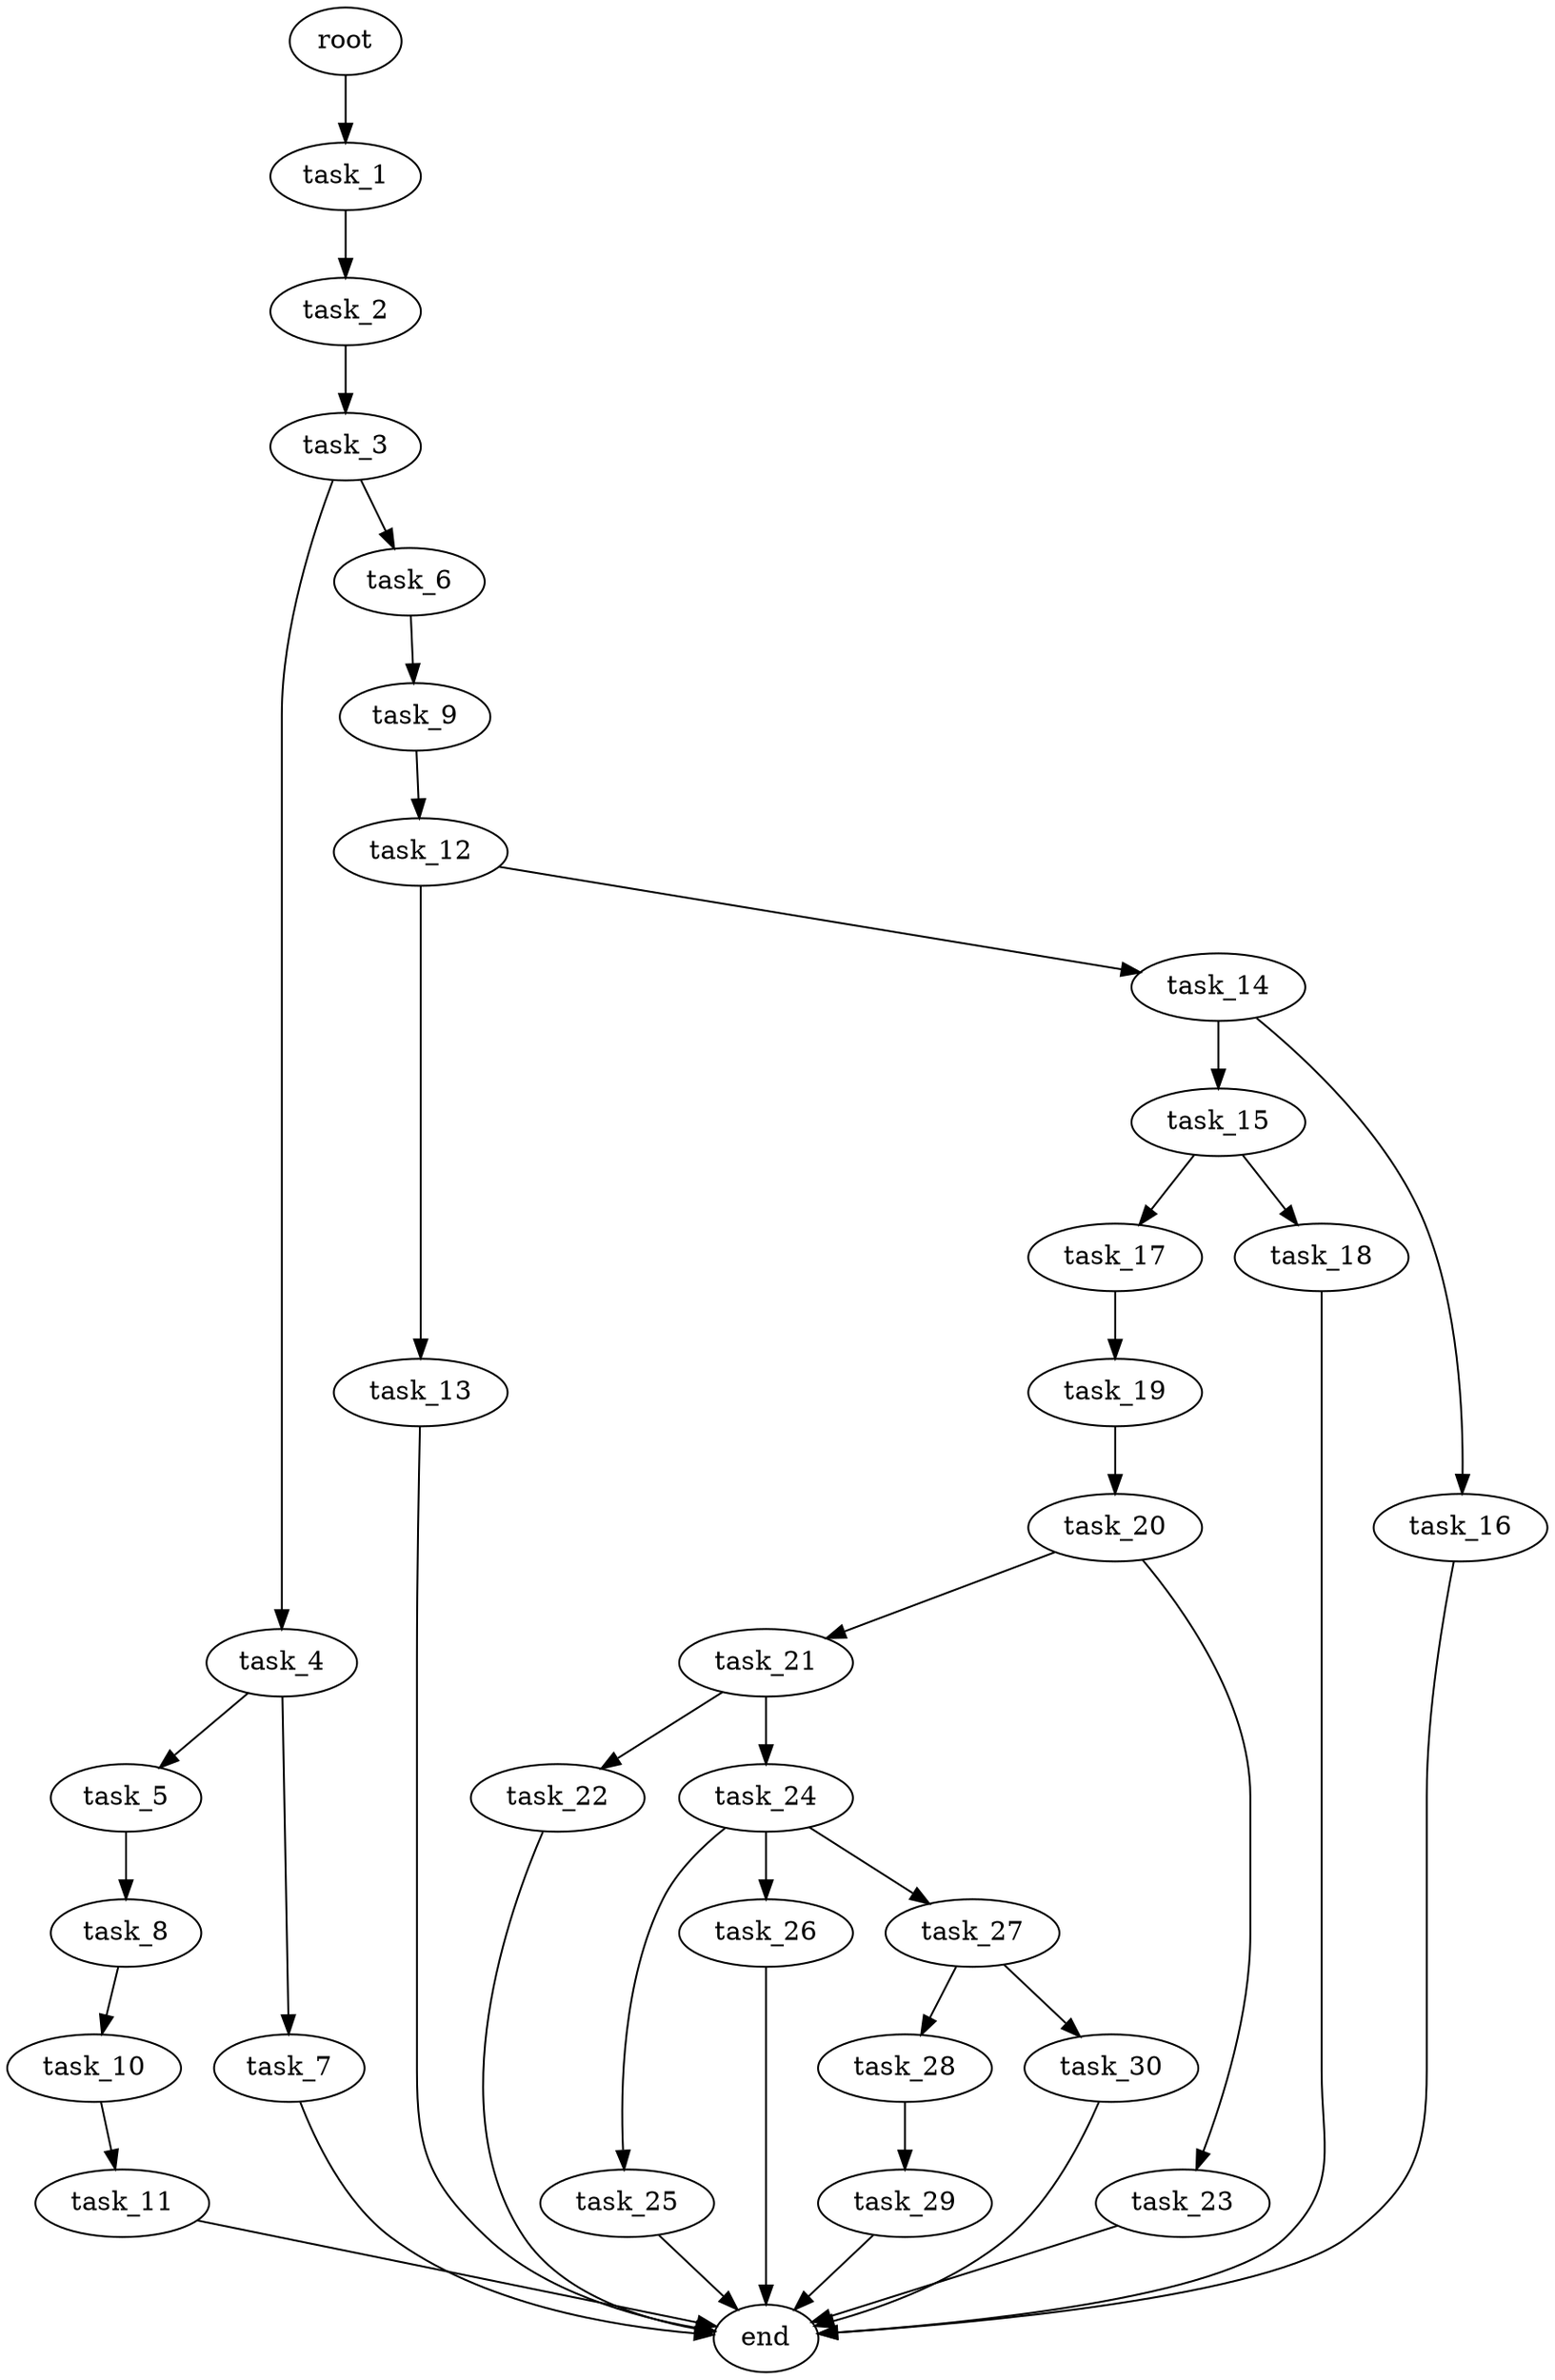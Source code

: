 digraph G {
  root [size="0.000000e+00"];
  task_1 [size="7.565458e+10"];
  task_2 [size="3.091892e+10"];
  task_3 [size="5.517362e+10"];
  task_4 [size="6.384251e+10"];
  task_5 [size="3.246355e+09"];
  task_6 [size="2.692411e+10"];
  task_7 [size="9.766655e+10"];
  task_8 [size="5.648403e+10"];
  task_9 [size="5.637829e+10"];
  task_10 [size="7.902467e+10"];
  task_11 [size="4.577604e+09"];
  task_12 [size="3.146488e+10"];
  task_13 [size="9.435148e+10"];
  task_14 [size="8.577883e+08"];
  task_15 [size="3.567135e+10"];
  task_16 [size="2.824739e+10"];
  task_17 [size="3.981966e+10"];
  task_18 [size="1.949642e+10"];
  task_19 [size="7.518671e+10"];
  task_20 [size="7.257156e+10"];
  task_21 [size="9.738534e+10"];
  task_22 [size="7.026865e+10"];
  task_23 [size="9.747010e+09"];
  task_24 [size="4.073458e+10"];
  task_25 [size="7.414772e+10"];
  task_26 [size="1.010928e+10"];
  task_27 [size="8.075136e+10"];
  task_28 [size="1.502716e+10"];
  task_29 [size="5.872168e+10"];
  task_30 [size="3.821735e+10"];
  end [size="0.000000e+00"];

  root -> task_1 [size="1.000000e-12"];
  task_1 -> task_2 [size="3.091892e+08"];
  task_2 -> task_3 [size="5.517362e+08"];
  task_3 -> task_4 [size="6.384251e+08"];
  task_3 -> task_6 [size="2.692411e+08"];
  task_4 -> task_5 [size="3.246355e+07"];
  task_4 -> task_7 [size="9.766655e+08"];
  task_5 -> task_8 [size="5.648403e+08"];
  task_6 -> task_9 [size="5.637829e+08"];
  task_7 -> end [size="1.000000e-12"];
  task_8 -> task_10 [size="7.902467e+08"];
  task_9 -> task_12 [size="3.146488e+08"];
  task_10 -> task_11 [size="4.577604e+07"];
  task_11 -> end [size="1.000000e-12"];
  task_12 -> task_13 [size="9.435148e+08"];
  task_12 -> task_14 [size="8.577883e+06"];
  task_13 -> end [size="1.000000e-12"];
  task_14 -> task_15 [size="3.567135e+08"];
  task_14 -> task_16 [size="2.824739e+08"];
  task_15 -> task_17 [size="3.981966e+08"];
  task_15 -> task_18 [size="1.949642e+08"];
  task_16 -> end [size="1.000000e-12"];
  task_17 -> task_19 [size="7.518671e+08"];
  task_18 -> end [size="1.000000e-12"];
  task_19 -> task_20 [size="7.257156e+08"];
  task_20 -> task_21 [size="9.738534e+08"];
  task_20 -> task_23 [size="9.747010e+07"];
  task_21 -> task_22 [size="7.026865e+08"];
  task_21 -> task_24 [size="4.073458e+08"];
  task_22 -> end [size="1.000000e-12"];
  task_23 -> end [size="1.000000e-12"];
  task_24 -> task_25 [size="7.414772e+08"];
  task_24 -> task_26 [size="1.010928e+08"];
  task_24 -> task_27 [size="8.075136e+08"];
  task_25 -> end [size="1.000000e-12"];
  task_26 -> end [size="1.000000e-12"];
  task_27 -> task_28 [size="1.502716e+08"];
  task_27 -> task_30 [size="3.821735e+08"];
  task_28 -> task_29 [size="5.872168e+08"];
  task_29 -> end [size="1.000000e-12"];
  task_30 -> end [size="1.000000e-12"];
}
